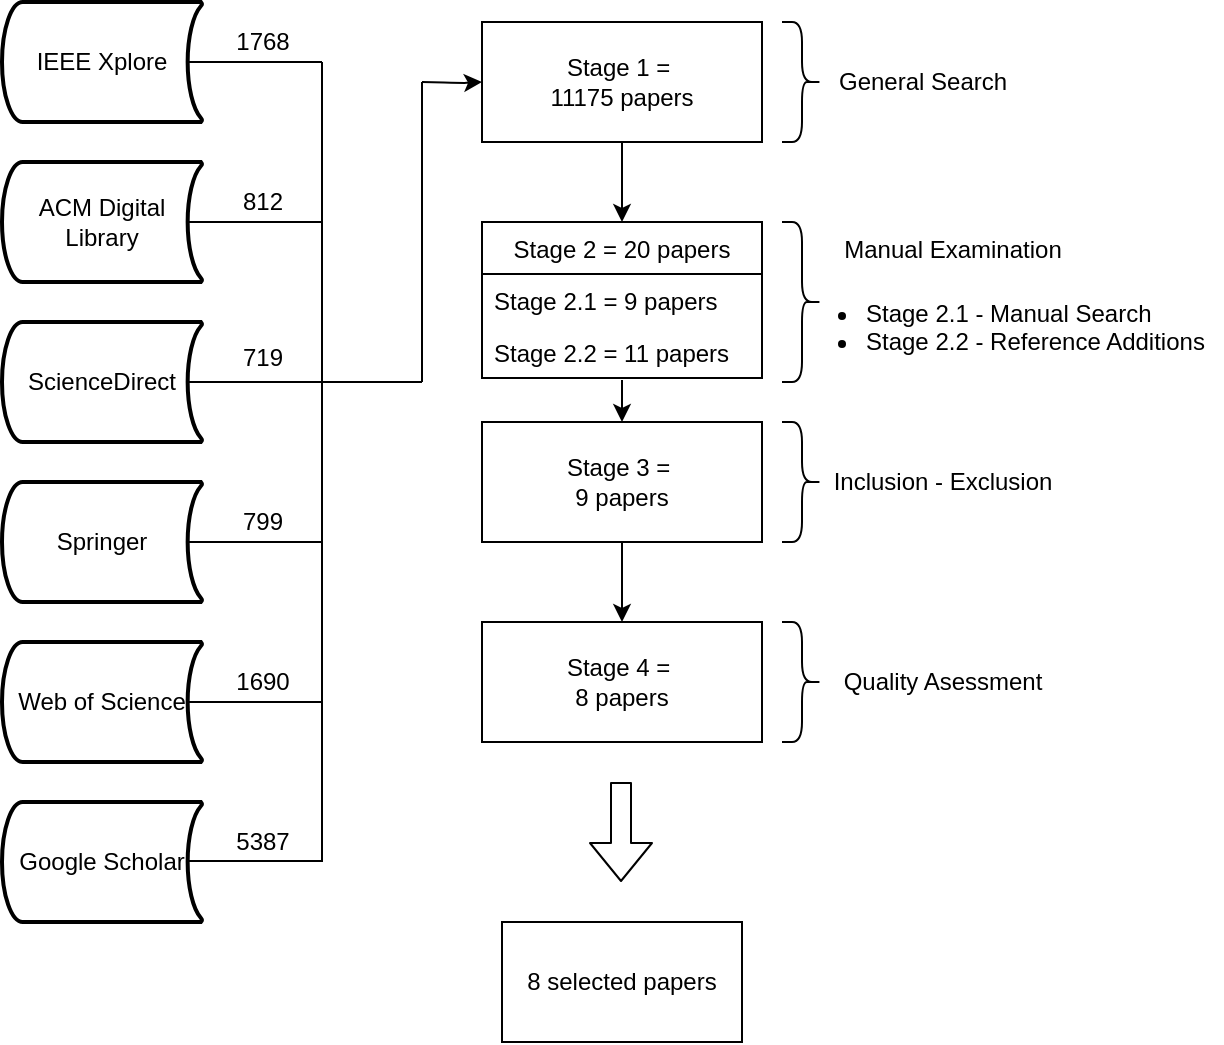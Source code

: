 <mxfile version="14.6.13" type="device"><diagram id="P5dne167XsDYyqsk1miW" name="Page-1"><mxGraphModel dx="1102" dy="851" grid="1" gridSize="10" guides="1" tooltips="1" connect="1" arrows="1" fold="1" page="1" pageScale="1" pageWidth="1169" pageHeight="827" math="0" shadow="0"><root><mxCell id="0"/><mxCell id="1" parent="0"/><mxCell id="pyw4hFt0KKwg9O4q_wyv-29" value="&lt;ul&gt;&lt;li&gt;Stage 2.1 - Manual Search&lt;/li&gt;&lt;li&gt;Stage 2.2 - Reference Additions&amp;nbsp;&lt;/li&gt;&lt;/ul&gt;" style="text;strokeColor=none;html=1;whiteSpace=wrap;verticalAlign=middle;overflow=hidden;" vertex="1" parent="1"><mxGeometry x="530" y="364" width="220" height="50" as="geometry"/></mxCell><mxCell id="8B1F13XOWXuv1KX0H06a-14" style="edgeStyle=orthogonalEdgeStyle;rounded=1;orthogonalLoop=1;jettySize=auto;html=1;endArrow=none;endFill=0;exitX=0.93;exitY=0.5;exitDx=0;exitDy=0;exitPerimeter=0;" parent="1" source="8B1F13XOWXuv1KX0H06a-2" edge="1"><mxGeometry relative="1" as="geometry"><mxPoint x="300" y="260" as="targetPoint"/></mxGeometry></mxCell><mxCell id="8B1F13XOWXuv1KX0H06a-2" value="IEEE Xplore" style="strokeWidth=2;html=1;shape=mxgraph.flowchart.stored_data;whiteSpace=wrap;" parent="1" vertex="1"><mxGeometry x="140" y="230" width="100" height="60" as="geometry"/></mxCell><mxCell id="8B1F13XOWXuv1KX0H06a-13" style="edgeStyle=orthogonalEdgeStyle;rounded=1;orthogonalLoop=1;jettySize=auto;html=1;endArrow=none;endFill=0;exitX=0.93;exitY=0.5;exitDx=0;exitDy=0;exitPerimeter=0;" parent="1" source="8B1F13XOWXuv1KX0H06a-3" edge="1"><mxGeometry relative="1" as="geometry"><mxPoint x="300" y="340" as="targetPoint"/></mxGeometry></mxCell><mxCell id="8B1F13XOWXuv1KX0H06a-3" value="ACM Digital Library" style="strokeWidth=2;html=1;shape=mxgraph.flowchart.stored_data;whiteSpace=wrap;" parent="1" vertex="1"><mxGeometry x="140" y="310" width="100" height="60" as="geometry"/></mxCell><mxCell id="8B1F13XOWXuv1KX0H06a-12" style="edgeStyle=orthogonalEdgeStyle;rounded=1;orthogonalLoop=1;jettySize=auto;html=1;endArrow=none;endFill=0;exitX=0.93;exitY=0.5;exitDx=0;exitDy=0;exitPerimeter=0;" parent="1" source="8B1F13XOWXuv1KX0H06a-4" edge="1"><mxGeometry relative="1" as="geometry"><mxPoint x="300" y="420" as="targetPoint"/></mxGeometry></mxCell><mxCell id="8B1F13XOWXuv1KX0H06a-4" value="ScienceDirect" style="strokeWidth=2;html=1;shape=mxgraph.flowchart.stored_data;whiteSpace=wrap;" parent="1" vertex="1"><mxGeometry x="140" y="390" width="100" height="60" as="geometry"/></mxCell><mxCell id="8B1F13XOWXuv1KX0H06a-11" style="edgeStyle=orthogonalEdgeStyle;rounded=1;orthogonalLoop=1;jettySize=auto;html=1;endArrow=none;endFill=0;exitX=0.93;exitY=0.5;exitDx=0;exitDy=0;exitPerimeter=0;" parent="1" source="8B1F13XOWXuv1KX0H06a-5" edge="1"><mxGeometry relative="1" as="geometry"><mxPoint x="300" y="500" as="targetPoint"/></mxGeometry></mxCell><mxCell id="8B1F13XOWXuv1KX0H06a-5" value="Springer" style="strokeWidth=2;html=1;shape=mxgraph.flowchart.stored_data;whiteSpace=wrap;" parent="1" vertex="1"><mxGeometry x="140" y="470" width="100" height="60" as="geometry"/></mxCell><mxCell id="8B1F13XOWXuv1KX0H06a-8" style="edgeStyle=orthogonalEdgeStyle;rounded=1;orthogonalLoop=1;jettySize=auto;html=1;endArrow=none;endFill=0;exitX=0.93;exitY=0.5;exitDx=0;exitDy=0;exitPerimeter=0;" parent="1" source="8B1F13XOWXuv1KX0H06a-6" edge="1"><mxGeometry relative="1" as="geometry"><mxPoint x="300" y="580" as="targetPoint"/></mxGeometry></mxCell><mxCell id="8B1F13XOWXuv1KX0H06a-6" value="Web of Science" style="strokeWidth=2;html=1;shape=mxgraph.flowchart.stored_data;whiteSpace=wrap;" parent="1" vertex="1"><mxGeometry x="140" y="550" width="100" height="60" as="geometry"/></mxCell><mxCell id="8B1F13XOWXuv1KX0H06a-7" value="" style="endArrow=none;html=1;" parent="1" edge="1"><mxGeometry width="50" height="50" relative="1" as="geometry"><mxPoint x="300" y="660" as="sourcePoint"/><mxPoint x="300" y="260" as="targetPoint"/></mxGeometry></mxCell><mxCell id="pyw4hFt0KKwg9O4q_wyv-53" style="edgeStyle=orthogonalEdgeStyle;rounded=0;orthogonalLoop=1;jettySize=auto;html=1;entryX=0.5;entryY=0;entryDx=0;entryDy=0;" edge="1" parent="1" source="8B1F13XOWXuv1KX0H06a-15" target="pyw4hFt0KKwg9O4q_wyv-15"><mxGeometry relative="1" as="geometry"/></mxCell><mxCell id="8B1F13XOWXuv1KX0H06a-15" value="&lt;div&gt;Stage 1 =&amp;nbsp;&lt;/div&gt;&lt;div&gt;11175 papers&lt;br&gt;&lt;/div&gt;" style="rounded=0;whiteSpace=wrap;html=1;" parent="1" vertex="1"><mxGeometry x="380" y="240" width="140" height="60" as="geometry"/></mxCell><mxCell id="8B1F13XOWXuv1KX0H06a-24" value="" style="edgeStyle=orthogonalEdgeStyle;rounded=1;orthogonalLoop=1;jettySize=auto;html=1;endArrow=classic;endFill=1;" parent="1" source="8B1F13XOWXuv1KX0H06a-17" target="8B1F13XOWXuv1KX0H06a-18" edge="1"><mxGeometry relative="1" as="geometry"/></mxCell><mxCell id="8B1F13XOWXuv1KX0H06a-17" value="&lt;div&gt;Stage 3 =&amp;nbsp;&lt;/div&gt;&lt;div&gt;9 papers&lt;br&gt;&lt;/div&gt;" style="rounded=0;whiteSpace=wrap;html=1;" parent="1" vertex="1"><mxGeometry x="380" y="440" width="140" height="60" as="geometry"/></mxCell><mxCell id="8B1F13XOWXuv1KX0H06a-18" value="&lt;div&gt;Stage 4 =&amp;nbsp;&lt;/div&gt;&lt;div&gt;8 papers&lt;br&gt;&lt;/div&gt;" style="rounded=0;whiteSpace=wrap;html=1;" parent="1" vertex="1"><mxGeometry x="380" y="540" width="140" height="60" as="geometry"/></mxCell><mxCell id="8B1F13XOWXuv1KX0H06a-19" style="edgeStyle=orthogonalEdgeStyle;rounded=1;orthogonalLoop=1;jettySize=auto;html=1;endArrow=none;endFill=0;exitX=0.93;exitY=0.5;exitDx=0;exitDy=0;exitPerimeter=0;" parent="1" edge="1"><mxGeometry relative="1" as="geometry"><mxPoint x="350" y="420" as="targetPoint"/><mxPoint x="300" y="420" as="sourcePoint"/></mxGeometry></mxCell><mxCell id="8B1F13XOWXuv1KX0H06a-20" style="edgeStyle=orthogonalEdgeStyle;rounded=1;orthogonalLoop=1;jettySize=auto;html=1;endArrow=none;endFill=0;" parent="1" edge="1"><mxGeometry relative="1" as="geometry"><mxPoint x="350" y="270" as="targetPoint"/><mxPoint x="350" y="420" as="sourcePoint"/></mxGeometry></mxCell><mxCell id="8B1F13XOWXuv1KX0H06a-21" style="edgeStyle=orthogonalEdgeStyle;rounded=1;orthogonalLoop=1;jettySize=auto;html=1;endArrow=classic;endFill=1;" parent="1" target="8B1F13XOWXuv1KX0H06a-15" edge="1"><mxGeometry relative="1" as="geometry"><mxPoint x="350" y="270" as="sourcePoint"/></mxGeometry></mxCell><mxCell id="pyw4hFt0KKwg9O4q_wyv-15" value="Stage 2 = 20 papers" style="swimlane;fontStyle=0;childLayout=stackLayout;horizontal=1;startSize=26;horizontalStack=0;resizeParent=1;resizeParentMax=0;resizeLast=0;collapsible=1;marginBottom=0;fillColor=none;" vertex="1" parent="1"><mxGeometry x="380" y="340" width="140" height="78" as="geometry"><mxRectangle x="580" y="340" width="140" height="26" as="alternateBounds"/></mxGeometry></mxCell><mxCell id="pyw4hFt0KKwg9O4q_wyv-16" value="Stage 2.1 = 9 papers" style="text;strokeColor=none;fillColor=none;align=left;verticalAlign=top;spacingLeft=4;spacingRight=4;overflow=hidden;rotatable=0;points=[[0,0.5],[1,0.5]];portConstraint=eastwest;" vertex="1" parent="pyw4hFt0KKwg9O4q_wyv-15"><mxGeometry y="26" width="140" height="26" as="geometry"/></mxCell><mxCell id="pyw4hFt0KKwg9O4q_wyv-17" value="Stage 2.2 = 11 papers" style="text;strokeColor=none;fillColor=none;align=left;verticalAlign=top;spacingLeft=4;spacingRight=4;overflow=hidden;rotatable=0;points=[[0,0.5],[1,0.5]];portConstraint=eastwest;" vertex="1" parent="pyw4hFt0KKwg9O4q_wyv-15"><mxGeometry y="52" width="140" height="26" as="geometry"/></mxCell><mxCell id="pyw4hFt0KKwg9O4q_wyv-20" value="" style="shape=curlyBracket;whiteSpace=wrap;html=1;rounded=1;flipH=1;fillColor=none;" vertex="1" parent="1"><mxGeometry x="530" y="240" width="20" height="60" as="geometry"/></mxCell><mxCell id="pyw4hFt0KKwg9O4q_wyv-21" value="General Search" style="text;html=1;align=center;verticalAlign=middle;resizable=0;points=[];autosize=1;strokeColor=none;" vertex="1" parent="1"><mxGeometry x="550" y="260" width="100" height="20" as="geometry"/></mxCell><mxCell id="pyw4hFt0KKwg9O4q_wyv-23" value="Manual Examination" style="text;html=1;align=center;verticalAlign=middle;resizable=0;points=[];autosize=1;strokeColor=none;" vertex="1" parent="1"><mxGeometry x="555" y="344" width="120" height="20" as="geometry"/></mxCell><mxCell id="pyw4hFt0KKwg9O4q_wyv-28" value="" style="shape=curlyBracket;whiteSpace=wrap;html=1;rounded=1;flipH=1;fillColor=none;" vertex="1" parent="1"><mxGeometry x="530" y="340" width="20" height="80" as="geometry"/></mxCell><mxCell id="pyw4hFt0KKwg9O4q_wyv-30" value="" style="shape=curlyBracket;whiteSpace=wrap;html=1;rounded=1;flipH=1;fillColor=none;" vertex="1" parent="1"><mxGeometry x="530" y="440" width="20" height="60" as="geometry"/></mxCell><mxCell id="pyw4hFt0KKwg9O4q_wyv-31" value="Inclusion - Exclusion" style="text;html=1;align=center;verticalAlign=middle;resizable=0;points=[];autosize=1;strokeColor=none;" vertex="1" parent="1"><mxGeometry x="550" y="460" width="120" height="20" as="geometry"/></mxCell><mxCell id="pyw4hFt0KKwg9O4q_wyv-32" value="" style="shape=curlyBracket;whiteSpace=wrap;html=1;rounded=1;flipH=1;fillColor=none;" vertex="1" parent="1"><mxGeometry x="530" y="540" width="20" height="60" as="geometry"/></mxCell><mxCell id="pyw4hFt0KKwg9O4q_wyv-33" value="Quality Asessment" style="text;html=1;align=center;verticalAlign=middle;resizable=0;points=[];autosize=1;strokeColor=none;" vertex="1" parent="1"><mxGeometry x="555" y="560" width="110" height="20" as="geometry"/></mxCell><mxCell id="pyw4hFt0KKwg9O4q_wyv-36" value="" style="shape=flexArrow;endArrow=classic;html=1;" edge="1" parent="1"><mxGeometry width="50" height="50" relative="1" as="geometry"><mxPoint x="449.5" y="620" as="sourcePoint"/><mxPoint x="449.5" y="670" as="targetPoint"/></mxGeometry></mxCell><mxCell id="pyw4hFt0KKwg9O4q_wyv-37" value="8 selected papers" style="rounded=0;whiteSpace=wrap;html=1;fillColor=none;" vertex="1" parent="1"><mxGeometry x="390" y="690" width="120" height="60" as="geometry"/></mxCell><mxCell id="pyw4hFt0KKwg9O4q_wyv-38" value="1768" style="text;html=1;align=center;verticalAlign=middle;resizable=0;points=[];autosize=1;strokeColor=none;" vertex="1" parent="1"><mxGeometry x="250" y="240" width="40" height="20" as="geometry"/></mxCell><mxCell id="pyw4hFt0KKwg9O4q_wyv-39" value="812" style="text;html=1;align=center;verticalAlign=middle;resizable=0;points=[];autosize=1;strokeColor=none;" vertex="1" parent="1"><mxGeometry x="250" y="320" width="40" height="20" as="geometry"/></mxCell><mxCell id="pyw4hFt0KKwg9O4q_wyv-42" value="719" style="text;html=1;align=center;verticalAlign=middle;resizable=0;points=[];autosize=1;strokeColor=none;" vertex="1" parent="1"><mxGeometry x="250" y="398" width="40" height="20" as="geometry"/></mxCell><mxCell id="pyw4hFt0KKwg9O4q_wyv-45" value="799" style="text;html=1;align=center;verticalAlign=middle;resizable=0;points=[];autosize=1;strokeColor=none;" vertex="1" parent="1"><mxGeometry x="250" y="480" width="40" height="20" as="geometry"/></mxCell><mxCell id="pyw4hFt0KKwg9O4q_wyv-49" value="1690" style="text;html=1;align=center;verticalAlign=middle;resizable=0;points=[];autosize=1;strokeColor=none;" vertex="1" parent="1"><mxGeometry x="250" y="560" width="40" height="20" as="geometry"/></mxCell><mxCell id="pyw4hFt0KKwg9O4q_wyv-50" value="Google Scholar" style="strokeWidth=2;html=1;shape=mxgraph.flowchart.stored_data;whiteSpace=wrap;" vertex="1" parent="1"><mxGeometry x="140" y="630" width="100" height="60" as="geometry"/></mxCell><mxCell id="pyw4hFt0KKwg9O4q_wyv-51" style="edgeStyle=orthogonalEdgeStyle;rounded=1;orthogonalLoop=1;jettySize=auto;html=1;endArrow=none;endFill=0;exitX=0.93;exitY=0.5;exitDx=0;exitDy=0;exitPerimeter=0;" edge="1" parent="1"><mxGeometry relative="1" as="geometry"><mxPoint x="300" y="659.5" as="targetPoint"/><mxPoint x="233" y="659.5" as="sourcePoint"/></mxGeometry></mxCell><mxCell id="pyw4hFt0KKwg9O4q_wyv-52" value="5387" style="text;html=1;align=center;verticalAlign=middle;resizable=0;points=[];autosize=1;strokeColor=none;" vertex="1" parent="1"><mxGeometry x="250" y="640" width="40" height="20" as="geometry"/></mxCell><mxCell id="pyw4hFt0KKwg9O4q_wyv-54" style="edgeStyle=orthogonalEdgeStyle;rounded=0;orthogonalLoop=1;jettySize=auto;html=1;" edge="1" parent="1"><mxGeometry relative="1" as="geometry"><mxPoint x="450" y="419" as="sourcePoint"/><mxPoint x="450" y="440" as="targetPoint"/></mxGeometry></mxCell></root></mxGraphModel></diagram></mxfile>